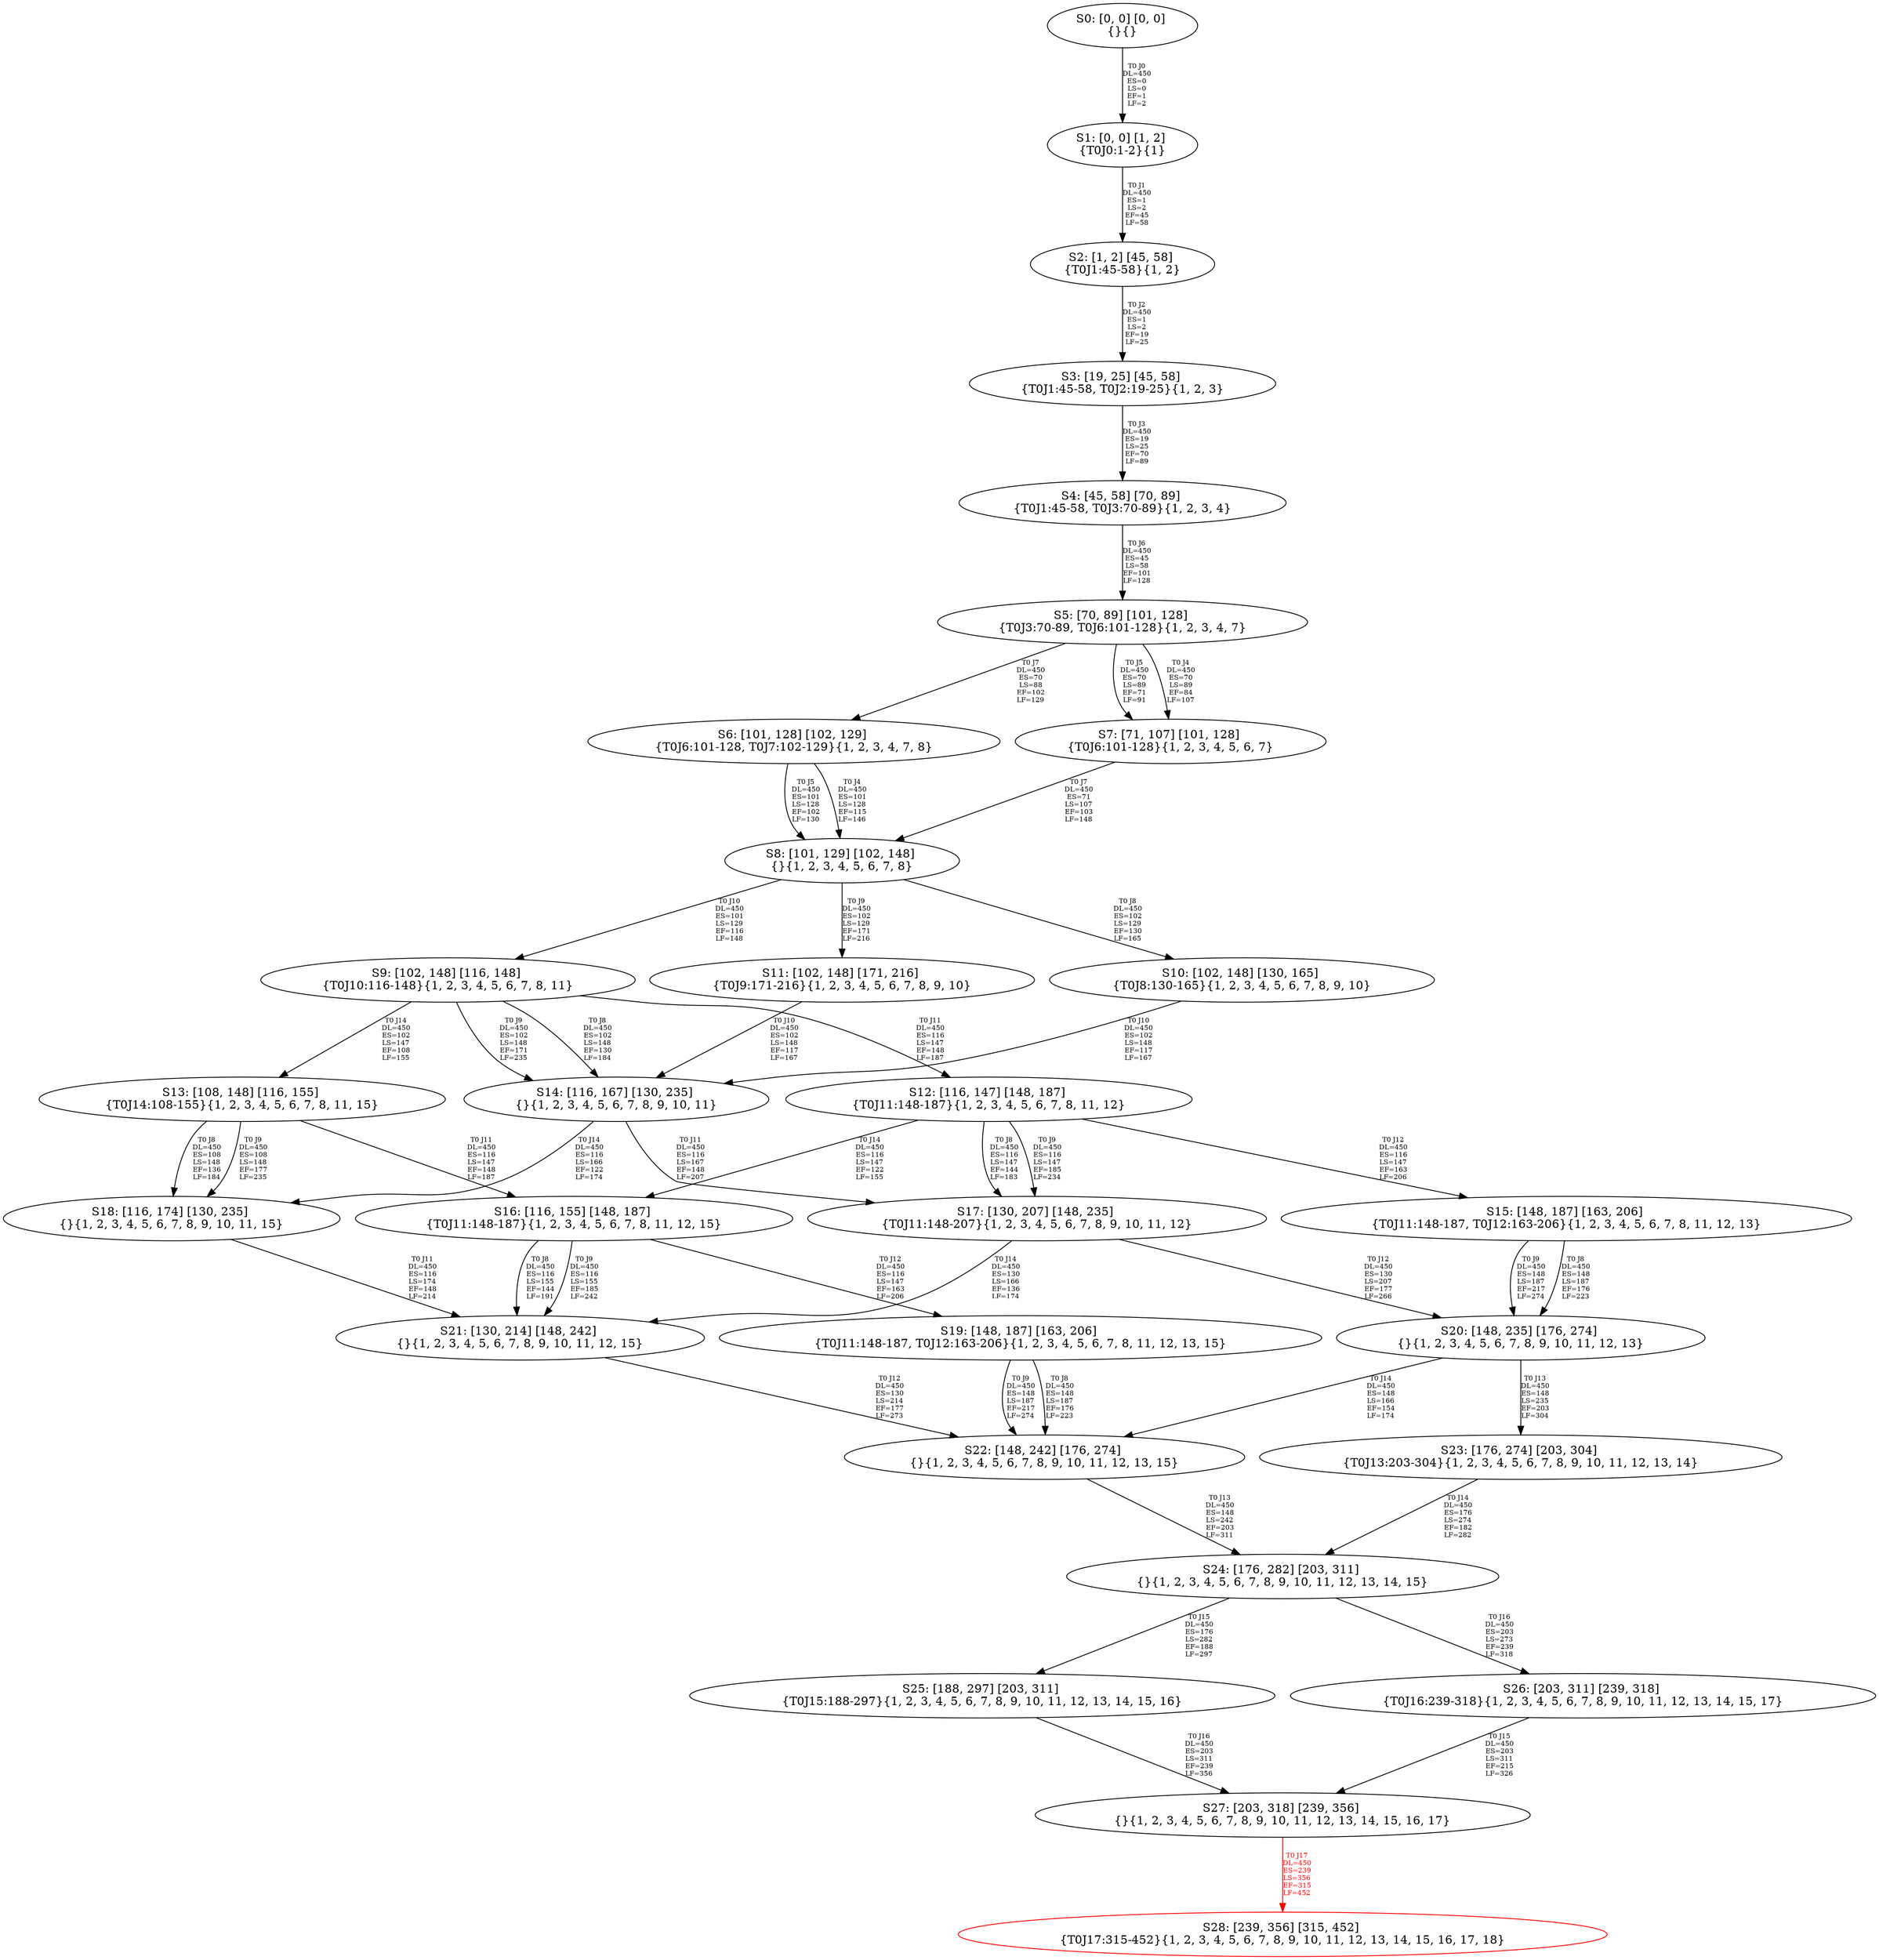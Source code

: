 digraph {
	S0[label="S0: [0, 0] [0, 0] \n{}{}"];
	S1[label="S1: [0, 0] [1, 2] \n{T0J0:1-2}{1}"];
	S2[label="S2: [1, 2] [45, 58] \n{T0J1:45-58}{1, 2}"];
	S3[label="S3: [19, 25] [45, 58] \n{T0J1:45-58, T0J2:19-25}{1, 2, 3}"];
	S4[label="S4: [45, 58] [70, 89] \n{T0J1:45-58, T0J3:70-89}{1, 2, 3, 4}"];
	S5[label="S5: [70, 89] [101, 128] \n{T0J3:70-89, T0J6:101-128}{1, 2, 3, 4, 7}"];
	S6[label="S6: [101, 128] [102, 129] \n{T0J6:101-128, T0J7:102-129}{1, 2, 3, 4, 7, 8}"];
	S7[label="S7: [71, 107] [101, 128] \n{T0J6:101-128}{1, 2, 3, 4, 5, 6, 7}"];
	S8[label="S8: [101, 129] [102, 148] \n{}{1, 2, 3, 4, 5, 6, 7, 8}"];
	S9[label="S9: [102, 148] [116, 148] \n{T0J10:116-148}{1, 2, 3, 4, 5, 6, 7, 8, 11}"];
	S10[label="S10: [102, 148] [130, 165] \n{T0J8:130-165}{1, 2, 3, 4, 5, 6, 7, 8, 9, 10}"];
	S11[label="S11: [102, 148] [171, 216] \n{T0J9:171-216}{1, 2, 3, 4, 5, 6, 7, 8, 9, 10}"];
	S12[label="S12: [116, 147] [148, 187] \n{T0J11:148-187}{1, 2, 3, 4, 5, 6, 7, 8, 11, 12}"];
	S13[label="S13: [108, 148] [116, 155] \n{T0J14:108-155}{1, 2, 3, 4, 5, 6, 7, 8, 11, 15}"];
	S14[label="S14: [116, 167] [130, 235] \n{}{1, 2, 3, 4, 5, 6, 7, 8, 9, 10, 11}"];
	S15[label="S15: [148, 187] [163, 206] \n{T0J11:148-187, T0J12:163-206}{1, 2, 3, 4, 5, 6, 7, 8, 11, 12, 13}"];
	S16[label="S16: [116, 155] [148, 187] \n{T0J11:148-187}{1, 2, 3, 4, 5, 6, 7, 8, 11, 12, 15}"];
	S17[label="S17: [130, 207] [148, 235] \n{T0J11:148-207}{1, 2, 3, 4, 5, 6, 7, 8, 9, 10, 11, 12}"];
	S18[label="S18: [116, 174] [130, 235] \n{}{1, 2, 3, 4, 5, 6, 7, 8, 9, 10, 11, 15}"];
	S19[label="S19: [148, 187] [163, 206] \n{T0J11:148-187, T0J12:163-206}{1, 2, 3, 4, 5, 6, 7, 8, 11, 12, 13, 15}"];
	S20[label="S20: [148, 235] [176, 274] \n{}{1, 2, 3, 4, 5, 6, 7, 8, 9, 10, 11, 12, 13}"];
	S21[label="S21: [130, 214] [148, 242] \n{}{1, 2, 3, 4, 5, 6, 7, 8, 9, 10, 11, 12, 15}"];
	S22[label="S22: [148, 242] [176, 274] \n{}{1, 2, 3, 4, 5, 6, 7, 8, 9, 10, 11, 12, 13, 15}"];
	S23[label="S23: [176, 274] [203, 304] \n{T0J13:203-304}{1, 2, 3, 4, 5, 6, 7, 8, 9, 10, 11, 12, 13, 14}"];
	S24[label="S24: [176, 282] [203, 311] \n{}{1, 2, 3, 4, 5, 6, 7, 8, 9, 10, 11, 12, 13, 14, 15}"];
	S25[label="S25: [188, 297] [203, 311] \n{T0J15:188-297}{1, 2, 3, 4, 5, 6, 7, 8, 9, 10, 11, 12, 13, 14, 15, 16}"];
	S26[label="S26: [203, 311] [239, 318] \n{T0J16:239-318}{1, 2, 3, 4, 5, 6, 7, 8, 9, 10, 11, 12, 13, 14, 15, 17}"];
	S27[label="S27: [203, 318] [239, 356] \n{}{1, 2, 3, 4, 5, 6, 7, 8, 9, 10, 11, 12, 13, 14, 15, 16, 17}"];
	S28[label="S28: [239, 356] [315, 452] \n{T0J17:315-452}{1, 2, 3, 4, 5, 6, 7, 8, 9, 10, 11, 12, 13, 14, 15, 16, 17, 18}"];
	S0 -> S1[label="T0 J0\nDL=450\nES=0\nLS=0\nEF=1\nLF=2",fontsize=8];
	S1 -> S2[label="T0 J1\nDL=450\nES=1\nLS=2\nEF=45\nLF=58",fontsize=8];
	S2 -> S3[label="T0 J2\nDL=450\nES=1\nLS=2\nEF=19\nLF=25",fontsize=8];
	S3 -> S4[label="T0 J3\nDL=450\nES=19\nLS=25\nEF=70\nLF=89",fontsize=8];
	S4 -> S5[label="T0 J6\nDL=450\nES=45\nLS=58\nEF=101\nLF=128",fontsize=8];
	S5 -> S7[label="T0 J4\nDL=450\nES=70\nLS=89\nEF=84\nLF=107",fontsize=8];
	S5 -> S7[label="T0 J5\nDL=450\nES=70\nLS=89\nEF=71\nLF=91",fontsize=8];
	S5 -> S6[label="T0 J7\nDL=450\nES=70\nLS=88\nEF=102\nLF=129",fontsize=8];
	S6 -> S8[label="T0 J4\nDL=450\nES=101\nLS=128\nEF=115\nLF=146",fontsize=8];
	S6 -> S8[label="T0 J5\nDL=450\nES=101\nLS=128\nEF=102\nLF=130",fontsize=8];
	S7 -> S8[label="T0 J7\nDL=450\nES=71\nLS=107\nEF=103\nLF=148",fontsize=8];
	S8 -> S10[label="T0 J8\nDL=450\nES=102\nLS=129\nEF=130\nLF=165",fontsize=8];
	S8 -> S11[label="T0 J9\nDL=450\nES=102\nLS=129\nEF=171\nLF=216",fontsize=8];
	S8 -> S9[label="T0 J10\nDL=450\nES=101\nLS=129\nEF=116\nLF=148",fontsize=8];
	S9 -> S14[label="T0 J8\nDL=450\nES=102\nLS=148\nEF=130\nLF=184",fontsize=8];
	S9 -> S14[label="T0 J9\nDL=450\nES=102\nLS=148\nEF=171\nLF=235",fontsize=8];
	S9 -> S12[label="T0 J11\nDL=450\nES=116\nLS=147\nEF=148\nLF=187",fontsize=8];
	S9 -> S13[label="T0 J14\nDL=450\nES=102\nLS=147\nEF=108\nLF=155",fontsize=8];
	S10 -> S14[label="T0 J10\nDL=450\nES=102\nLS=148\nEF=117\nLF=167",fontsize=8];
	S11 -> S14[label="T0 J10\nDL=450\nES=102\nLS=148\nEF=117\nLF=167",fontsize=8];
	S12 -> S17[label="T0 J8\nDL=450\nES=116\nLS=147\nEF=144\nLF=183",fontsize=8];
	S12 -> S17[label="T0 J9\nDL=450\nES=116\nLS=147\nEF=185\nLF=234",fontsize=8];
	S12 -> S15[label="T0 J12\nDL=450\nES=116\nLS=147\nEF=163\nLF=206",fontsize=8];
	S12 -> S16[label="T0 J14\nDL=450\nES=116\nLS=147\nEF=122\nLF=155",fontsize=8];
	S13 -> S18[label="T0 J8\nDL=450\nES=108\nLS=148\nEF=136\nLF=184",fontsize=8];
	S13 -> S18[label="T0 J9\nDL=450\nES=108\nLS=148\nEF=177\nLF=235",fontsize=8];
	S13 -> S16[label="T0 J11\nDL=450\nES=116\nLS=147\nEF=148\nLF=187",fontsize=8];
	S14 -> S17[label="T0 J11\nDL=450\nES=116\nLS=167\nEF=148\nLF=207",fontsize=8];
	S14 -> S18[label="T0 J14\nDL=450\nES=116\nLS=166\nEF=122\nLF=174",fontsize=8];
	S15 -> S20[label="T0 J8\nDL=450\nES=148\nLS=187\nEF=176\nLF=223",fontsize=8];
	S15 -> S20[label="T0 J9\nDL=450\nES=148\nLS=187\nEF=217\nLF=274",fontsize=8];
	S16 -> S21[label="T0 J8\nDL=450\nES=116\nLS=155\nEF=144\nLF=191",fontsize=8];
	S16 -> S21[label="T0 J9\nDL=450\nES=116\nLS=155\nEF=185\nLF=242",fontsize=8];
	S16 -> S19[label="T0 J12\nDL=450\nES=116\nLS=147\nEF=163\nLF=206",fontsize=8];
	S17 -> S20[label="T0 J12\nDL=450\nES=130\nLS=207\nEF=177\nLF=266",fontsize=8];
	S17 -> S21[label="T0 J14\nDL=450\nES=130\nLS=166\nEF=136\nLF=174",fontsize=8];
	S18 -> S21[label="T0 J11\nDL=450\nES=116\nLS=174\nEF=148\nLF=214",fontsize=8];
	S19 -> S22[label="T0 J8\nDL=450\nES=148\nLS=187\nEF=176\nLF=223",fontsize=8];
	S19 -> S22[label="T0 J9\nDL=450\nES=148\nLS=187\nEF=217\nLF=274",fontsize=8];
	S20 -> S23[label="T0 J13\nDL=450\nES=148\nLS=235\nEF=203\nLF=304",fontsize=8];
	S20 -> S22[label="T0 J14\nDL=450\nES=148\nLS=166\nEF=154\nLF=174",fontsize=8];
	S21 -> S22[label="T0 J12\nDL=450\nES=130\nLS=214\nEF=177\nLF=273",fontsize=8];
	S22 -> S24[label="T0 J13\nDL=450\nES=148\nLS=242\nEF=203\nLF=311",fontsize=8];
	S23 -> S24[label="T0 J14\nDL=450\nES=176\nLS=274\nEF=182\nLF=282",fontsize=8];
	S24 -> S25[label="T0 J15\nDL=450\nES=176\nLS=282\nEF=188\nLF=297",fontsize=8];
	S24 -> S26[label="T0 J16\nDL=450\nES=203\nLS=273\nEF=239\nLF=318",fontsize=8];
	S25 -> S27[label="T0 J16\nDL=450\nES=203\nLS=311\nEF=239\nLF=356",fontsize=8];
	S26 -> S27[label="T0 J15\nDL=450\nES=203\nLS=311\nEF=215\nLF=326",fontsize=8];
	S27 -> S28[label="T0 J17\nDL=450\nES=239\nLS=356\nEF=315\nLF=452",color=Red,fontcolor=Red,fontsize=8];
S28[color=Red];
}
